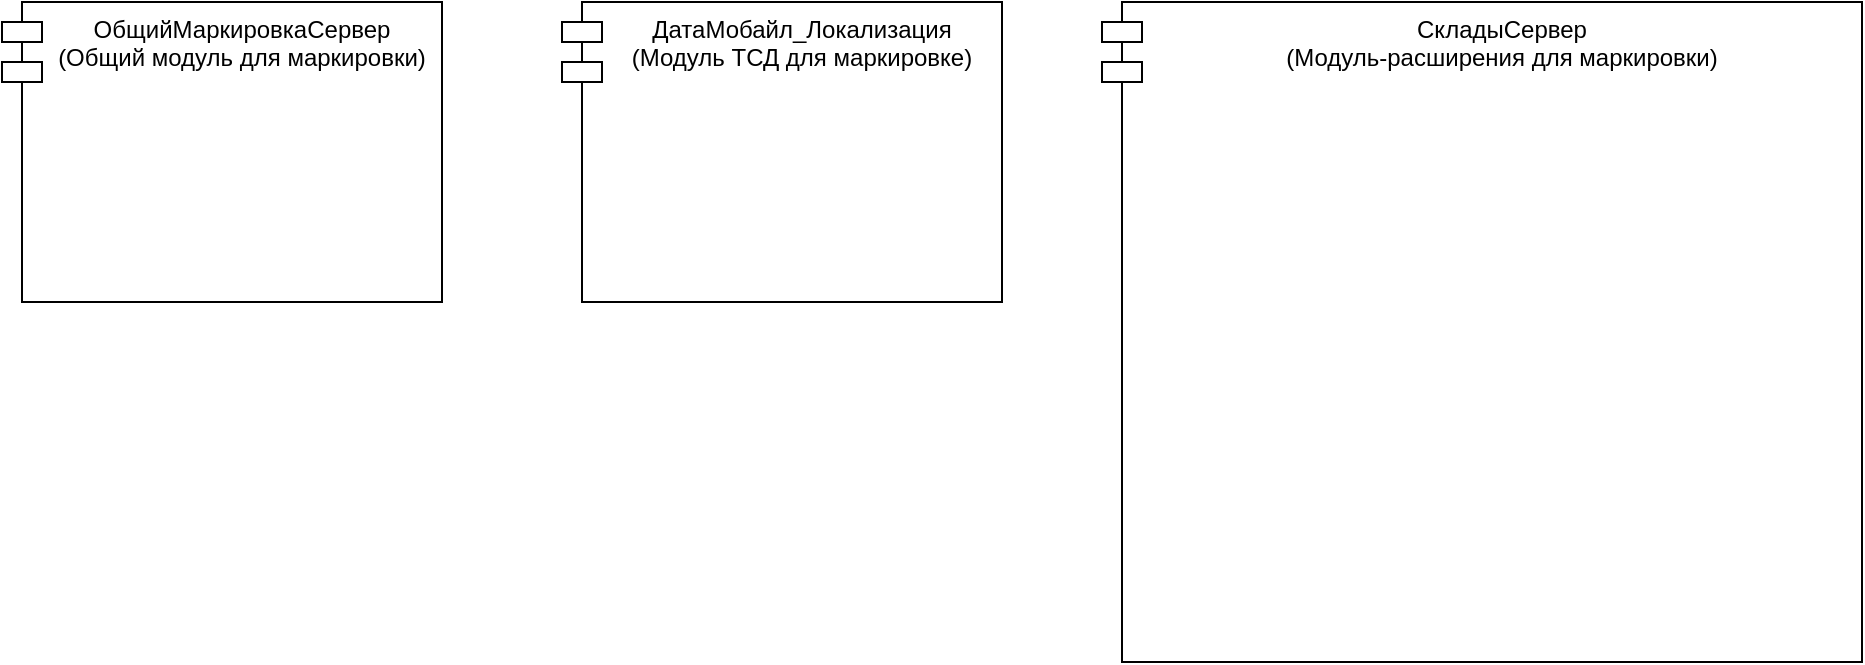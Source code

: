 <mxfile version="24.7.1" type="github">
  <diagram name="Страница — 1" id="94yq8rON1ORlZ_m-I1sI">
    <mxGraphModel dx="1944" dy="1072" grid="1" gridSize="10" guides="1" tooltips="1" connect="1" arrows="1" fold="1" page="0" pageScale="1" pageWidth="827" pageHeight="1169" math="0" shadow="0">
      <root>
        <mxCell id="0" />
        <mxCell id="1" parent="0" />
        <mxCell id="P559ENG4m1cFqqR3Orcd-1" value="СкладыСервер&lt;div&gt;(Модуль-расширения для маркировки)&lt;/div&gt;" style="shape=module;align=left;spacingLeft=20;align=center;verticalAlign=top;whiteSpace=wrap;html=1;" vertex="1" parent="1">
          <mxGeometry x="130" y="-100" width="380" height="330" as="geometry" />
        </mxCell>
        <mxCell id="P559ENG4m1cFqqR3Orcd-2" value="ДатаМобайл_Локализация&lt;div&gt;(Модуль ТСД для маркировке)&lt;/div&gt;" style="shape=module;align=left;spacingLeft=20;align=center;verticalAlign=top;whiteSpace=wrap;html=1;" vertex="1" parent="1">
          <mxGeometry x="-140" y="-100" width="220" height="150" as="geometry" />
        </mxCell>
        <mxCell id="P559ENG4m1cFqqR3Orcd-4" value="ОбщийМаркировкаСервер&lt;div&gt;(Общий модуль для маркировки)&lt;/div&gt;" style="shape=module;align=left;spacingLeft=20;align=center;verticalAlign=top;whiteSpace=wrap;html=1;" vertex="1" parent="1">
          <mxGeometry x="-420" y="-100" width="220" height="150" as="geometry" />
        </mxCell>
      </root>
    </mxGraphModel>
  </diagram>
</mxfile>
